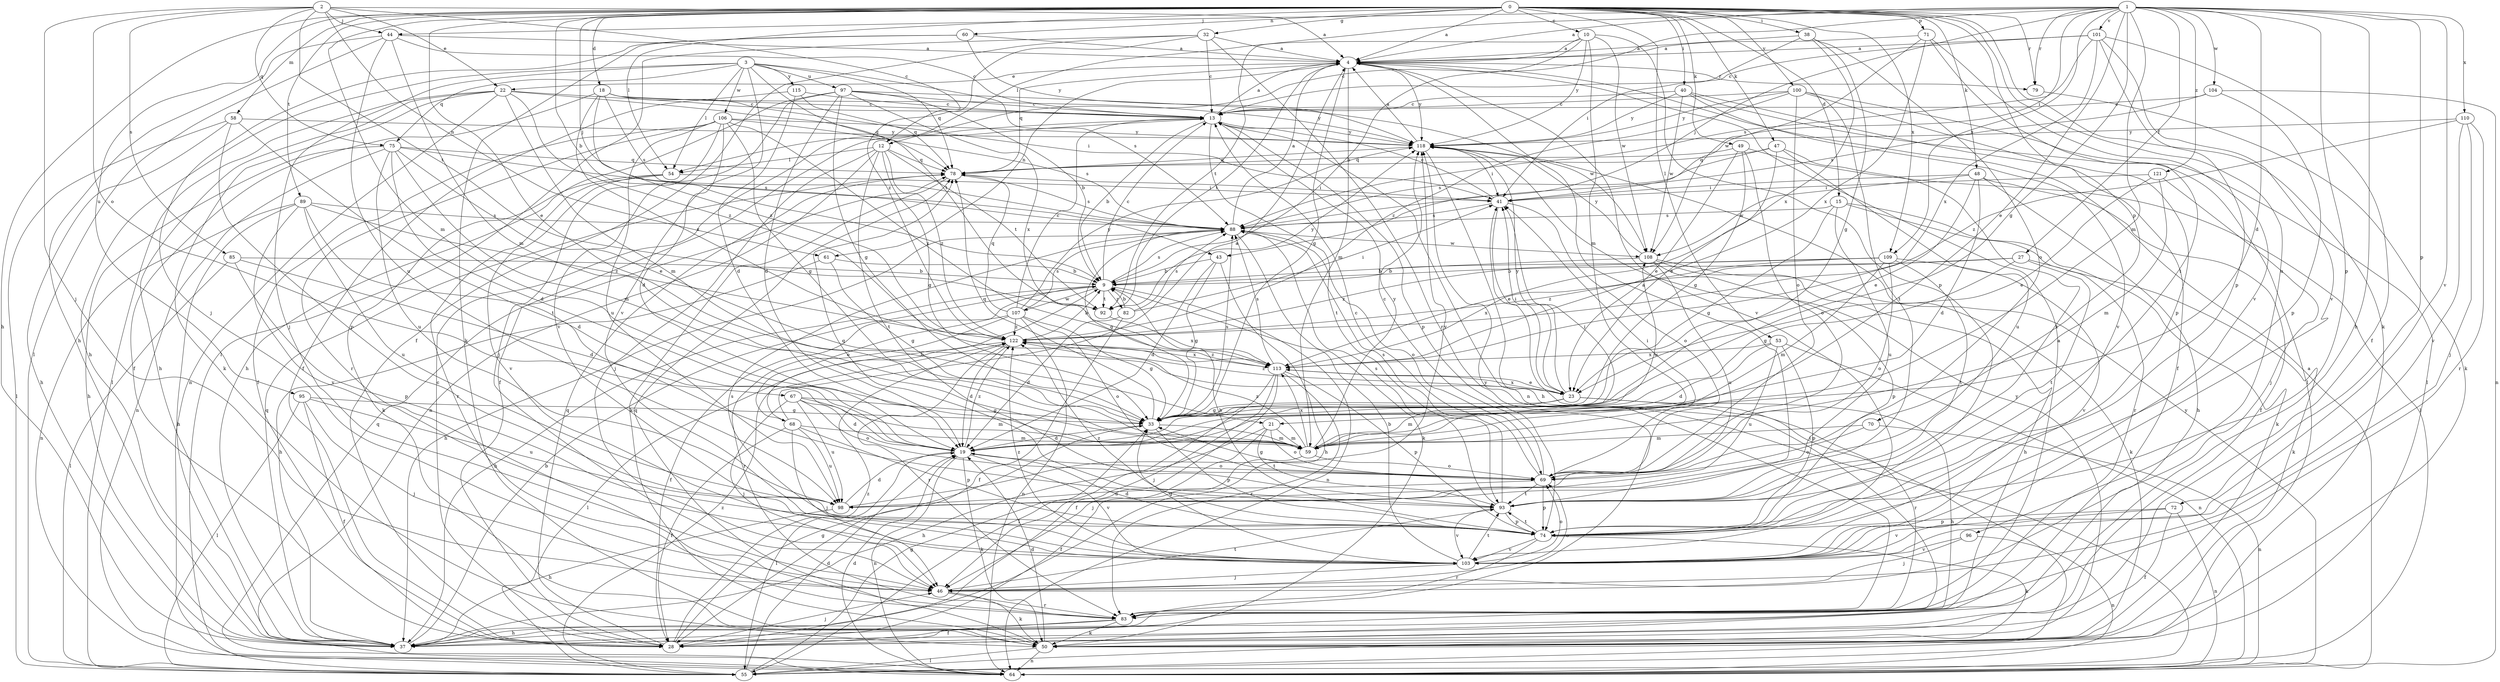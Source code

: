 strict digraph  {
0;
1;
2;
3;
4;
9;
10;
12;
13;
15;
18;
19;
21;
22;
23;
27;
28;
32;
33;
37;
38;
40;
41;
43;
44;
46;
47;
48;
49;
50;
53;
54;
55;
58;
59;
60;
61;
64;
67;
68;
69;
70;
71;
72;
74;
75;
78;
79;
82;
83;
85;
88;
89;
92;
93;
95;
96;
97;
98;
100;
101;
103;
104;
106;
107;
108;
109;
110;
113;
115;
118;
121;
122;
0 -> 4  [label=a];
0 -> 9  [label=b];
0 -> 10  [label=c];
0 -> 15  [label=d];
0 -> 18  [label=d];
0 -> 21  [label=e];
0 -> 32  [label=g];
0 -> 37  [label=h];
0 -> 38  [label=i];
0 -> 40  [label=i];
0 -> 43  [label=j];
0 -> 47  [label=k];
0 -> 48  [label=k];
0 -> 49  [label=k];
0 -> 50  [label=k];
0 -> 53  [label=l];
0 -> 54  [label=l];
0 -> 58  [label=m];
0 -> 59  [label=m];
0 -> 60  [label=n];
0 -> 70  [label=p];
0 -> 71  [label=p];
0 -> 79  [label=r];
0 -> 89  [label=t];
0 -> 95  [label=u];
0 -> 96  [label=u];
0 -> 100  [label=v];
0 -> 109  [label=x];
1 -> 4  [label=a];
1 -> 12  [label=c];
1 -> 19  [label=d];
1 -> 21  [label=e];
1 -> 27  [label=f];
1 -> 33  [label=g];
1 -> 37  [label=h];
1 -> 41  [label=i];
1 -> 43  [label=j];
1 -> 44  [label=j];
1 -> 54  [label=l];
1 -> 59  [label=m];
1 -> 72  [label=p];
1 -> 74  [label=p];
1 -> 79  [label=r];
1 -> 101  [label=v];
1 -> 103  [label=v];
1 -> 104  [label=w];
1 -> 109  [label=x];
1 -> 110  [label=x];
1 -> 121  [label=z];
2 -> 4  [label=a];
2 -> 12  [label=c];
2 -> 22  [label=e];
2 -> 44  [label=j];
2 -> 46  [label=j];
2 -> 61  [label=n];
2 -> 67  [label=o];
2 -> 75  [label=q];
2 -> 85  [label=s];
2 -> 92  [label=t];
3 -> 37  [label=h];
3 -> 46  [label=j];
3 -> 54  [label=l];
3 -> 75  [label=q];
3 -> 78  [label=q];
3 -> 88  [label=s];
3 -> 92  [label=t];
3 -> 97  [label=u];
3 -> 103  [label=v];
3 -> 106  [label=w];
3 -> 115  [label=y];
4 -> 22  [label=e];
4 -> 33  [label=g];
4 -> 59  [label=m];
4 -> 61  [label=n];
4 -> 78  [label=q];
4 -> 79  [label=r];
4 -> 92  [label=t];
4 -> 103  [label=v];
4 -> 118  [label=y];
9 -> 13  [label=c];
9 -> 37  [label=h];
9 -> 64  [label=n];
9 -> 68  [label=o];
9 -> 82  [label=r];
9 -> 88  [label=s];
9 -> 92  [label=t];
9 -> 107  [label=w];
10 -> 4  [label=a];
10 -> 9  [label=b];
10 -> 59  [label=m];
10 -> 74  [label=p];
10 -> 92  [label=t];
10 -> 108  [label=w];
10 -> 118  [label=y];
12 -> 33  [label=g];
12 -> 46  [label=j];
12 -> 54  [label=l];
12 -> 64  [label=n];
12 -> 78  [label=q];
12 -> 92  [label=t];
12 -> 93  [label=t];
12 -> 122  [label=z];
13 -> 4  [label=a];
13 -> 9  [label=b];
13 -> 28  [label=f];
13 -> 64  [label=n];
13 -> 74  [label=p];
13 -> 93  [label=t];
13 -> 118  [label=y];
15 -> 33  [label=g];
15 -> 50  [label=k];
15 -> 83  [label=r];
15 -> 88  [label=s];
15 -> 98  [label=u];
18 -> 13  [label=c];
18 -> 28  [label=f];
18 -> 41  [label=i];
18 -> 88  [label=s];
18 -> 113  [label=x];
18 -> 118  [label=y];
18 -> 122  [label=z];
19 -> 50  [label=k];
19 -> 55  [label=l];
19 -> 64  [label=n];
19 -> 69  [label=o];
19 -> 103  [label=v];
19 -> 108  [label=w];
19 -> 122  [label=z];
21 -> 37  [label=h];
21 -> 46  [label=j];
21 -> 59  [label=m];
21 -> 69  [label=o];
21 -> 93  [label=t];
22 -> 13  [label=c];
22 -> 37  [label=h];
22 -> 50  [label=k];
22 -> 55  [label=l];
22 -> 59  [label=m];
22 -> 64  [label=n];
22 -> 78  [label=q];
22 -> 122  [label=z];
23 -> 33  [label=g];
23 -> 37  [label=h];
23 -> 41  [label=i];
23 -> 59  [label=m];
23 -> 83  [label=r];
23 -> 113  [label=x];
23 -> 118  [label=y];
23 -> 122  [label=z];
27 -> 9  [label=b];
27 -> 33  [label=g];
27 -> 50  [label=k];
27 -> 93  [label=t];
27 -> 122  [label=z];
28 -> 13  [label=c];
28 -> 33  [label=g];
28 -> 46  [label=j];
28 -> 78  [label=q];
28 -> 122  [label=z];
32 -> 4  [label=a];
32 -> 13  [label=c];
32 -> 28  [label=f];
32 -> 55  [label=l];
32 -> 83  [label=r];
32 -> 122  [label=z];
33 -> 19  [label=d];
33 -> 59  [label=m];
33 -> 74  [label=p];
33 -> 78  [label=q];
33 -> 88  [label=s];
37 -> 9  [label=b];
37 -> 78  [label=q];
38 -> 4  [label=a];
38 -> 33  [label=g];
38 -> 41  [label=i];
38 -> 69  [label=o];
38 -> 113  [label=x];
40 -> 13  [label=c];
40 -> 28  [label=f];
40 -> 55  [label=l];
40 -> 103  [label=v];
40 -> 108  [label=w];
40 -> 118  [label=y];
41 -> 13  [label=c];
41 -> 23  [label=e];
41 -> 69  [label=o];
41 -> 88  [label=s];
43 -> 9  [label=b];
43 -> 19  [label=d];
43 -> 33  [label=g];
43 -> 37  [label=h];
44 -> 4  [label=a];
44 -> 13  [label=c];
44 -> 37  [label=h];
44 -> 55  [label=l];
44 -> 59  [label=m];
44 -> 98  [label=u];
46 -> 50  [label=k];
46 -> 69  [label=o];
46 -> 83  [label=r];
46 -> 93  [label=t];
47 -> 23  [label=e];
47 -> 78  [label=q];
47 -> 88  [label=s];
47 -> 93  [label=t];
47 -> 98  [label=u];
48 -> 19  [label=d];
48 -> 23  [label=e];
48 -> 28  [label=f];
48 -> 37  [label=h];
48 -> 41  [label=i];
48 -> 108  [label=w];
49 -> 23  [label=e];
49 -> 33  [label=g];
49 -> 55  [label=l];
49 -> 69  [label=o];
49 -> 78  [label=q];
50 -> 19  [label=d];
50 -> 55  [label=l];
50 -> 64  [label=n];
50 -> 78  [label=q];
50 -> 118  [label=y];
53 -> 19  [label=d];
53 -> 64  [label=n];
53 -> 74  [label=p];
53 -> 98  [label=u];
53 -> 113  [label=x];
54 -> 41  [label=i];
54 -> 50  [label=k];
54 -> 83  [label=r];
54 -> 103  [label=v];
55 -> 19  [label=d];
55 -> 33  [label=g];
55 -> 41  [label=i];
55 -> 122  [label=z];
58 -> 37  [label=h];
58 -> 55  [label=l];
58 -> 74  [label=p];
58 -> 93  [label=t];
58 -> 118  [label=y];
59 -> 28  [label=f];
59 -> 41  [label=i];
59 -> 69  [label=o];
59 -> 113  [label=x];
59 -> 118  [label=y];
59 -> 122  [label=z];
60 -> 4  [label=a];
60 -> 46  [label=j];
60 -> 50  [label=k];
60 -> 118  [label=y];
61 -> 9  [label=b];
61 -> 33  [label=g];
61 -> 37  [label=h];
64 -> 4  [label=a];
64 -> 19  [label=d];
64 -> 78  [label=q];
64 -> 118  [label=y];
67 -> 19  [label=d];
67 -> 33  [label=g];
67 -> 46  [label=j];
67 -> 59  [label=m];
67 -> 69  [label=o];
67 -> 98  [label=u];
68 -> 4  [label=a];
68 -> 9  [label=b];
68 -> 28  [label=f];
68 -> 46  [label=j];
68 -> 59  [label=m];
68 -> 74  [label=p];
68 -> 98  [label=u];
69 -> 13  [label=c];
69 -> 33  [label=g];
69 -> 41  [label=i];
69 -> 74  [label=p];
69 -> 88  [label=s];
69 -> 93  [label=t];
69 -> 98  [label=u];
70 -> 59  [label=m];
70 -> 64  [label=n];
70 -> 69  [label=o];
71 -> 4  [label=a];
71 -> 93  [label=t];
71 -> 103  [label=v];
71 -> 108  [label=w];
71 -> 113  [label=x];
72 -> 28  [label=f];
72 -> 64  [label=n];
72 -> 74  [label=p];
72 -> 103  [label=v];
74 -> 9  [label=b];
74 -> 19  [label=d];
74 -> 50  [label=k];
74 -> 83  [label=r];
74 -> 93  [label=t];
74 -> 103  [label=v];
74 -> 122  [label=z];
75 -> 19  [label=d];
75 -> 23  [label=e];
75 -> 37  [label=h];
75 -> 59  [label=m];
75 -> 64  [label=n];
75 -> 78  [label=q];
75 -> 88  [label=s];
75 -> 98  [label=u];
78 -> 41  [label=i];
78 -> 50  [label=k];
78 -> 88  [label=s];
79 -> 50  [label=k];
82 -> 9  [label=b];
82 -> 19  [label=d];
82 -> 28  [label=f];
82 -> 41  [label=i];
82 -> 88  [label=s];
83 -> 4  [label=a];
83 -> 28  [label=f];
83 -> 37  [label=h];
83 -> 50  [label=k];
83 -> 118  [label=y];
85 -> 9  [label=b];
85 -> 19  [label=d];
85 -> 55  [label=l];
85 -> 74  [label=p];
88 -> 4  [label=a];
88 -> 33  [label=g];
88 -> 37  [label=h];
88 -> 50  [label=k];
88 -> 69  [label=o];
88 -> 108  [label=w];
89 -> 19  [label=d];
89 -> 37  [label=h];
89 -> 64  [label=n];
89 -> 88  [label=s];
89 -> 98  [label=u];
89 -> 103  [label=v];
89 -> 122  [label=z];
92 -> 113  [label=x];
92 -> 118  [label=y];
93 -> 4  [label=a];
93 -> 13  [label=c];
93 -> 74  [label=p];
93 -> 78  [label=q];
93 -> 88  [label=s];
93 -> 103  [label=v];
95 -> 28  [label=f];
95 -> 33  [label=g];
95 -> 46  [label=j];
95 -> 55  [label=l];
95 -> 98  [label=u];
96 -> 46  [label=j];
96 -> 64  [label=n];
96 -> 103  [label=v];
97 -> 9  [label=b];
97 -> 13  [label=c];
97 -> 19  [label=d];
97 -> 33  [label=g];
97 -> 37  [label=h];
97 -> 103  [label=v];
97 -> 108  [label=w];
97 -> 113  [label=x];
98 -> 19  [label=d];
98 -> 37  [label=h];
98 -> 118  [label=y];
100 -> 13  [label=c];
100 -> 55  [label=l];
100 -> 69  [label=o];
100 -> 74  [label=p];
100 -> 93  [label=t];
100 -> 118  [label=y];
100 -> 122  [label=z];
101 -> 4  [label=a];
101 -> 13  [label=c];
101 -> 28  [label=f];
101 -> 74  [label=p];
101 -> 88  [label=s];
101 -> 103  [label=v];
101 -> 113  [label=x];
103 -> 9  [label=b];
103 -> 33  [label=g];
103 -> 46  [label=j];
103 -> 69  [label=o];
103 -> 88  [label=s];
103 -> 93  [label=t];
103 -> 122  [label=z];
104 -> 13  [label=c];
104 -> 64  [label=n];
104 -> 74  [label=p];
104 -> 88  [label=s];
106 -> 19  [label=d];
106 -> 28  [label=f];
106 -> 33  [label=g];
106 -> 46  [label=j];
106 -> 83  [label=r];
106 -> 88  [label=s];
106 -> 98  [label=u];
106 -> 113  [label=x];
106 -> 118  [label=y];
107 -> 13  [label=c];
107 -> 28  [label=f];
107 -> 33  [label=g];
107 -> 64  [label=n];
107 -> 69  [label=o];
107 -> 78  [label=q];
107 -> 83  [label=r];
107 -> 88  [label=s];
107 -> 118  [label=y];
107 -> 122  [label=z];
108 -> 9  [label=b];
108 -> 37  [label=h];
108 -> 50  [label=k];
108 -> 74  [label=p];
108 -> 98  [label=u];
108 -> 118  [label=y];
109 -> 9  [label=b];
109 -> 59  [label=m];
109 -> 69  [label=o];
109 -> 93  [label=t];
109 -> 103  [label=v];
109 -> 113  [label=x];
109 -> 122  [label=z];
110 -> 46  [label=j];
110 -> 83  [label=r];
110 -> 103  [label=v];
110 -> 118  [label=y];
110 -> 122  [label=z];
113 -> 23  [label=e];
113 -> 28  [label=f];
113 -> 46  [label=j];
113 -> 55  [label=l];
113 -> 74  [label=p];
113 -> 83  [label=r];
113 -> 88  [label=s];
113 -> 122  [label=z];
115 -> 13  [label=c];
115 -> 19  [label=d];
115 -> 28  [label=f];
115 -> 78  [label=q];
118 -> 4  [label=a];
118 -> 37  [label=h];
118 -> 41  [label=i];
118 -> 78  [label=q];
121 -> 23  [label=e];
121 -> 41  [label=i];
121 -> 46  [label=j];
121 -> 59  [label=m];
122 -> 9  [label=b];
122 -> 19  [label=d];
122 -> 55  [label=l];
122 -> 83  [label=r];
122 -> 113  [label=x];
}
